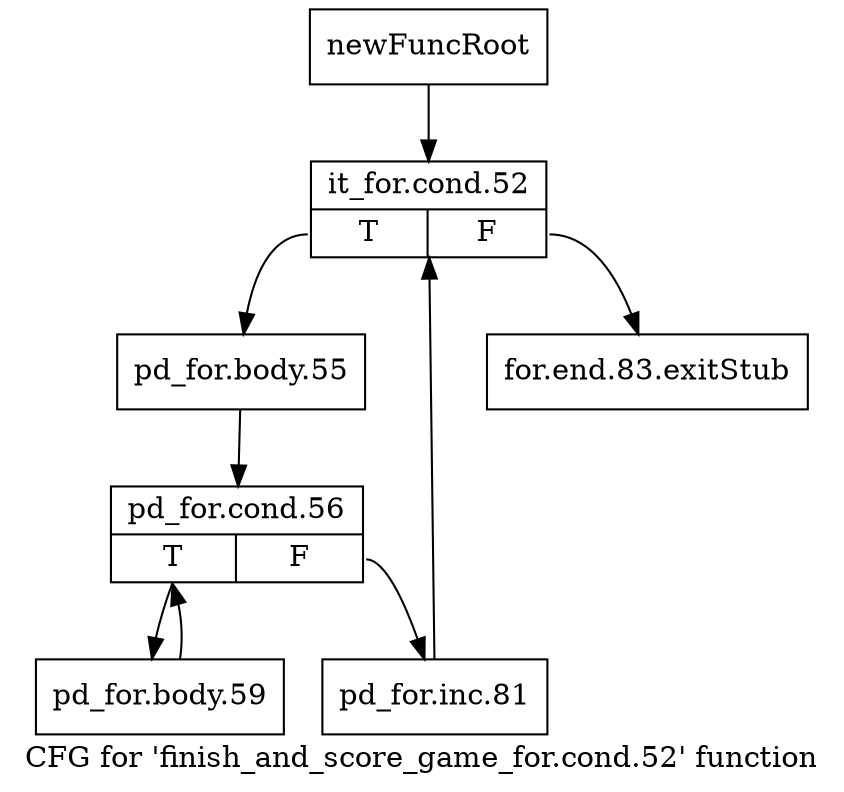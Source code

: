 digraph "CFG for 'finish_and_score_game_for.cond.52' function" {
	label="CFG for 'finish_and_score_game_for.cond.52' function";

	Node0x4846690 [shape=record,label="{newFuncRoot}"];
	Node0x4846690 -> Node0x4846730;
	Node0x48466e0 [shape=record,label="{for.end.83.exitStub}"];
	Node0x4846730 [shape=record,label="{it_for.cond.52|{<s0>T|<s1>F}}"];
	Node0x4846730:s0 -> Node0x4846780;
	Node0x4846730:s1 -> Node0x48466e0;
	Node0x4846780 [shape=record,label="{pd_for.body.55}"];
	Node0x4846780 -> Node0x48467d0;
	Node0x48467d0 [shape=record,label="{pd_for.cond.56|{<s0>T|<s1>F}}"];
	Node0x48467d0:s0 -> Node0x4846870;
	Node0x48467d0:s1 -> Node0x4846820;
	Node0x4846820 [shape=record,label="{pd_for.inc.81}"];
	Node0x4846820 -> Node0x4846730;
	Node0x4846870 [shape=record,label="{pd_for.body.59}"];
	Node0x4846870 -> Node0x48467d0;
}
